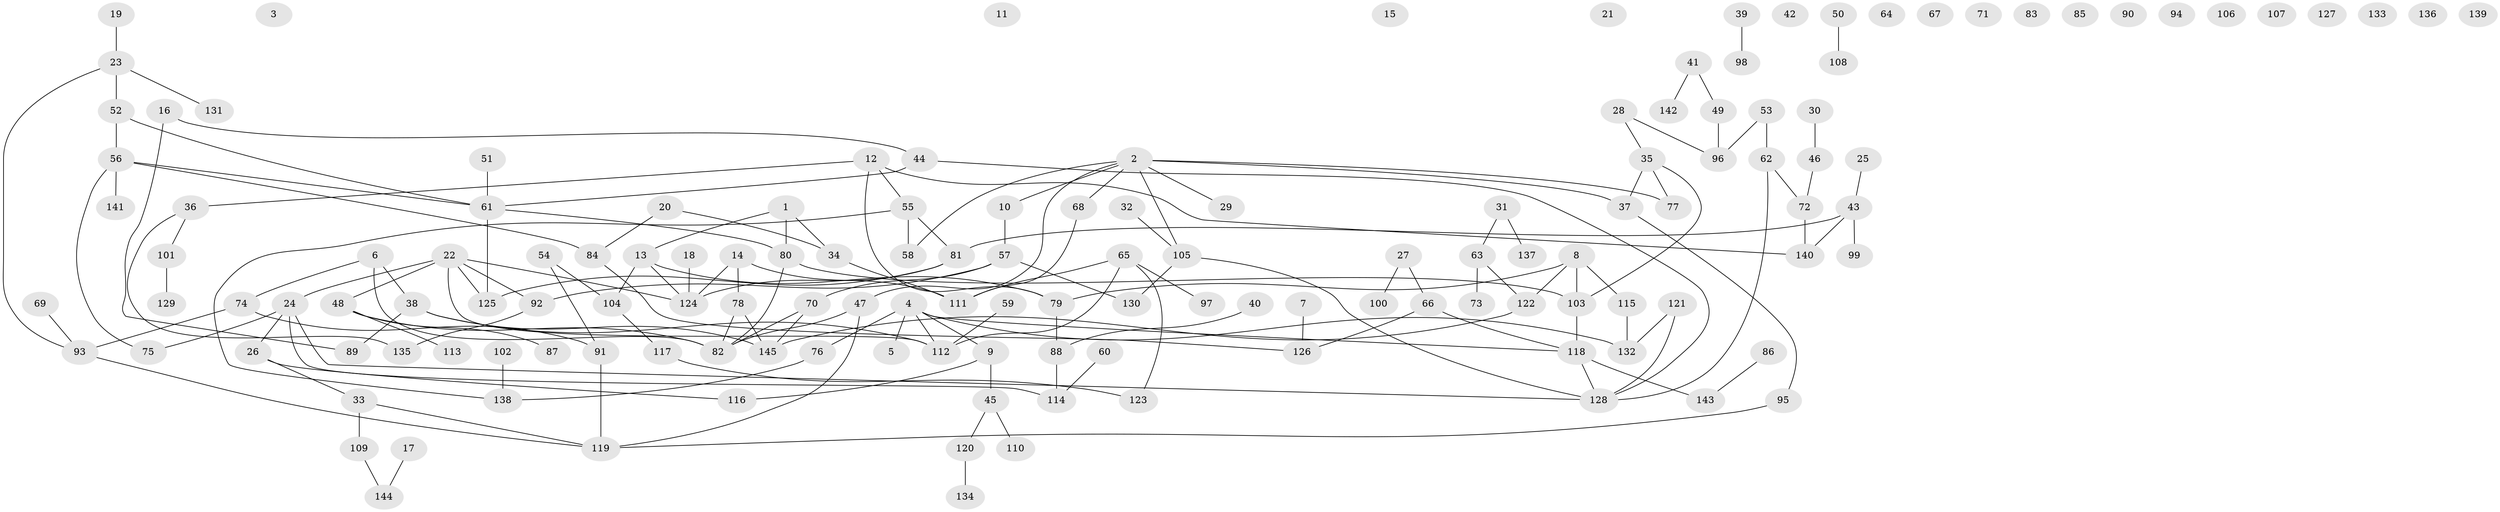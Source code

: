 // Generated by graph-tools (version 1.1) at 2025/25/03/09/25 03:25:16]
// undirected, 145 vertices, 168 edges
graph export_dot {
graph [start="1"]
  node [color=gray90,style=filled];
  1;
  2;
  3;
  4;
  5;
  6;
  7;
  8;
  9;
  10;
  11;
  12;
  13;
  14;
  15;
  16;
  17;
  18;
  19;
  20;
  21;
  22;
  23;
  24;
  25;
  26;
  27;
  28;
  29;
  30;
  31;
  32;
  33;
  34;
  35;
  36;
  37;
  38;
  39;
  40;
  41;
  42;
  43;
  44;
  45;
  46;
  47;
  48;
  49;
  50;
  51;
  52;
  53;
  54;
  55;
  56;
  57;
  58;
  59;
  60;
  61;
  62;
  63;
  64;
  65;
  66;
  67;
  68;
  69;
  70;
  71;
  72;
  73;
  74;
  75;
  76;
  77;
  78;
  79;
  80;
  81;
  82;
  83;
  84;
  85;
  86;
  87;
  88;
  89;
  90;
  91;
  92;
  93;
  94;
  95;
  96;
  97;
  98;
  99;
  100;
  101;
  102;
  103;
  104;
  105;
  106;
  107;
  108;
  109;
  110;
  111;
  112;
  113;
  114;
  115;
  116;
  117;
  118;
  119;
  120;
  121;
  122;
  123;
  124;
  125;
  126;
  127;
  128;
  129;
  130;
  131;
  132;
  133;
  134;
  135;
  136;
  137;
  138;
  139;
  140;
  141;
  142;
  143;
  144;
  145;
  1 -- 13;
  1 -- 34;
  1 -- 80;
  2 -- 10;
  2 -- 29;
  2 -- 37;
  2 -- 47;
  2 -- 58;
  2 -- 68;
  2 -- 77;
  2 -- 105;
  4 -- 5;
  4 -- 9;
  4 -- 76;
  4 -- 112;
  4 -- 118;
  4 -- 132;
  6 -- 38;
  6 -- 74;
  6 -- 82;
  7 -- 126;
  8 -- 79;
  8 -- 103;
  8 -- 115;
  8 -- 122;
  9 -- 45;
  9 -- 116;
  10 -- 57;
  12 -- 36;
  12 -- 55;
  12 -- 79;
  12 -- 140;
  13 -- 79;
  13 -- 104;
  13 -- 124;
  14 -- 78;
  14 -- 111;
  14 -- 124;
  16 -- 44;
  16 -- 89;
  17 -- 144;
  18 -- 124;
  19 -- 23;
  20 -- 34;
  20 -- 84;
  22 -- 24;
  22 -- 48;
  22 -- 92;
  22 -- 112;
  22 -- 124;
  22 -- 125;
  23 -- 52;
  23 -- 93;
  23 -- 131;
  24 -- 26;
  24 -- 75;
  24 -- 114;
  24 -- 128;
  25 -- 43;
  26 -- 33;
  26 -- 116;
  27 -- 66;
  27 -- 100;
  28 -- 35;
  28 -- 96;
  30 -- 46;
  31 -- 63;
  31 -- 137;
  32 -- 105;
  33 -- 109;
  33 -- 119;
  34 -- 111;
  35 -- 37;
  35 -- 77;
  35 -- 103;
  36 -- 101;
  36 -- 135;
  37 -- 95;
  38 -- 89;
  38 -- 112;
  38 -- 145;
  39 -- 98;
  40 -- 88;
  41 -- 49;
  41 -- 142;
  43 -- 81;
  43 -- 99;
  43 -- 140;
  44 -- 61;
  44 -- 128;
  45 -- 110;
  45 -- 120;
  46 -- 72;
  47 -- 82;
  47 -- 119;
  48 -- 82;
  48 -- 87;
  48 -- 113;
  49 -- 96;
  50 -- 108;
  51 -- 61;
  52 -- 56;
  52 -- 61;
  53 -- 62;
  53 -- 96;
  54 -- 91;
  54 -- 104;
  55 -- 58;
  55 -- 81;
  55 -- 138;
  56 -- 61;
  56 -- 75;
  56 -- 84;
  56 -- 141;
  57 -- 70;
  57 -- 92;
  57 -- 130;
  59 -- 112;
  60 -- 114;
  61 -- 80;
  61 -- 125;
  62 -- 72;
  62 -- 128;
  63 -- 73;
  63 -- 122;
  65 -- 97;
  65 -- 111;
  65 -- 112;
  65 -- 123;
  66 -- 118;
  66 -- 126;
  68 -- 111;
  69 -- 93;
  70 -- 82;
  70 -- 145;
  72 -- 140;
  74 -- 91;
  74 -- 93;
  76 -- 138;
  78 -- 82;
  78 -- 145;
  79 -- 88;
  80 -- 82;
  80 -- 103;
  81 -- 124;
  81 -- 125;
  84 -- 126;
  86 -- 143;
  88 -- 114;
  91 -- 119;
  92 -- 135;
  93 -- 119;
  95 -- 119;
  101 -- 129;
  102 -- 138;
  103 -- 118;
  104 -- 117;
  105 -- 128;
  105 -- 130;
  109 -- 144;
  115 -- 132;
  117 -- 123;
  118 -- 128;
  118 -- 143;
  120 -- 134;
  121 -- 128;
  121 -- 132;
  122 -- 145;
}
